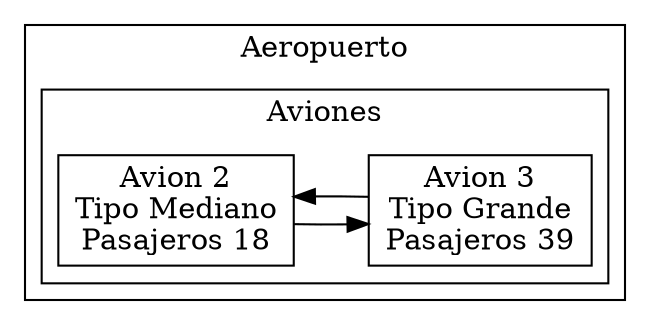 digraph{ 
 rankdir = LR; 
 node[shape = record];subgraph clusterAeropuerto{
label = "Aeropuerto";
subgraph clusterAviones{
label = " Aviones "nca0[label = "Avion 2\nTipo Mediano\nPasajeros 18"];
nca1[label = "Avion 3\nTipo Grande\nPasajeros 39"];
nca0->nca1
nca1->nca0
}
}
}
